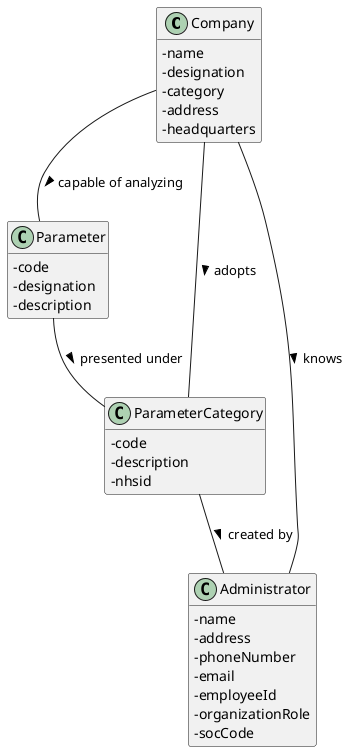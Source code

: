 @startuml
'https://plantuml.com/class-diagram
hide methods
skinparam classAttributeIconSize 0

class Company
class Parameter
class ParameterCategory
class Administrator

Company -- Parameter : capable of analyzing >
Company -- ParameterCategory : adopts >
Company -- Administrator : knows >

Parameter -- ParameterCategory : presented under >

ParameterCategory -- Administrator : created by >


class Company{
-name
-designation
-category
-address
-headquarters
}

class Parameter{
-code
-designation
-description
}

class ParameterCategory{
-code
-description
-nhsid
}

class Administrator {
-name
-address
-phoneNumber
-email
-employeeId
-organizationRole
-socCode
}

@enduml